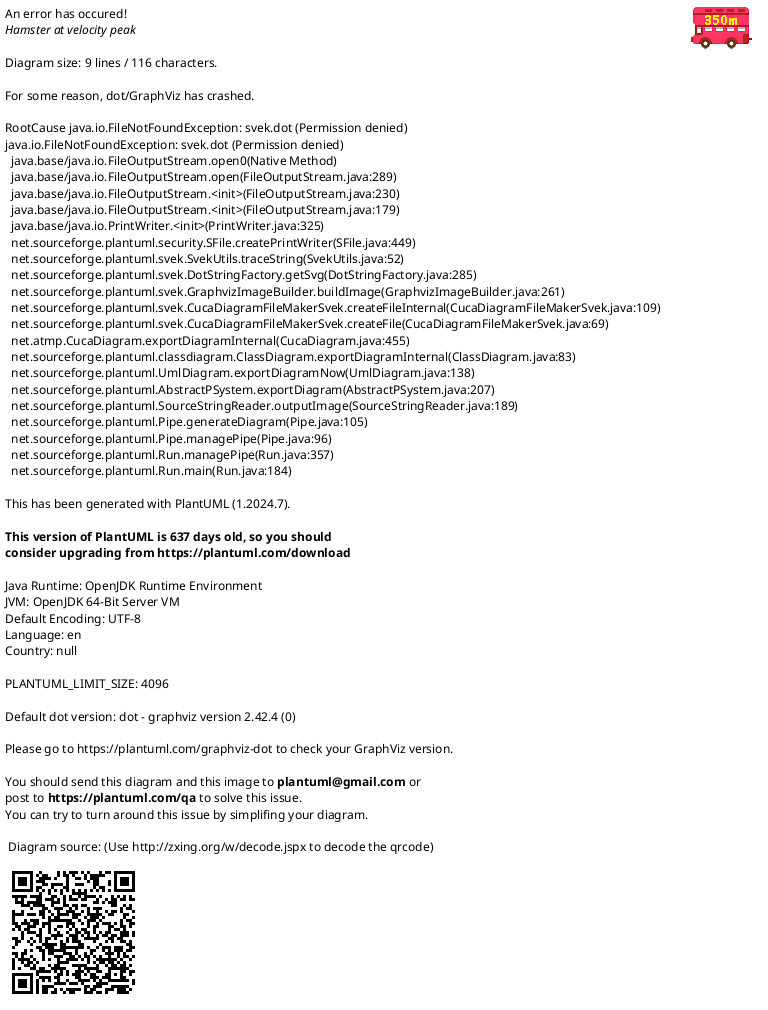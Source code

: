 {
  "sha1": "bvf19zeuyu4b7n234yuxnyh6cy0v66h",
  "insertion": {
    "when": "2024-05-30T20:48:22.166Z",
    "url": "https://forum.plantuml.net/16397/add-qualified-associations-to-class-diagrams?show=16642#c16642",
    "user": "plantuml@gmail.com"
  }
}
@startuml
!pragma svek_trace on
class class1
class class2

class0 --- class1

class1 [Qualifier] *-- class2
@enduml
